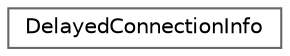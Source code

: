 digraph "Graphical Class Hierarchy"
{
 // LATEX_PDF_SIZE
  bgcolor="transparent";
  edge [fontname=Helvetica,fontsize=10,labelfontname=Helvetica,labelfontsize=10];
  node [fontname=Helvetica,fontsize=10,shape=box,height=0.2,width=0.4];
  rankdir="LR";
  Node0 [id="Node000000",label="DelayedConnectionInfo",height=0.2,width=0.4,color="grey40", fillcolor="white", style="filled",URL="$struct_delayed_connection_info.html",tooltip=" "];
}
